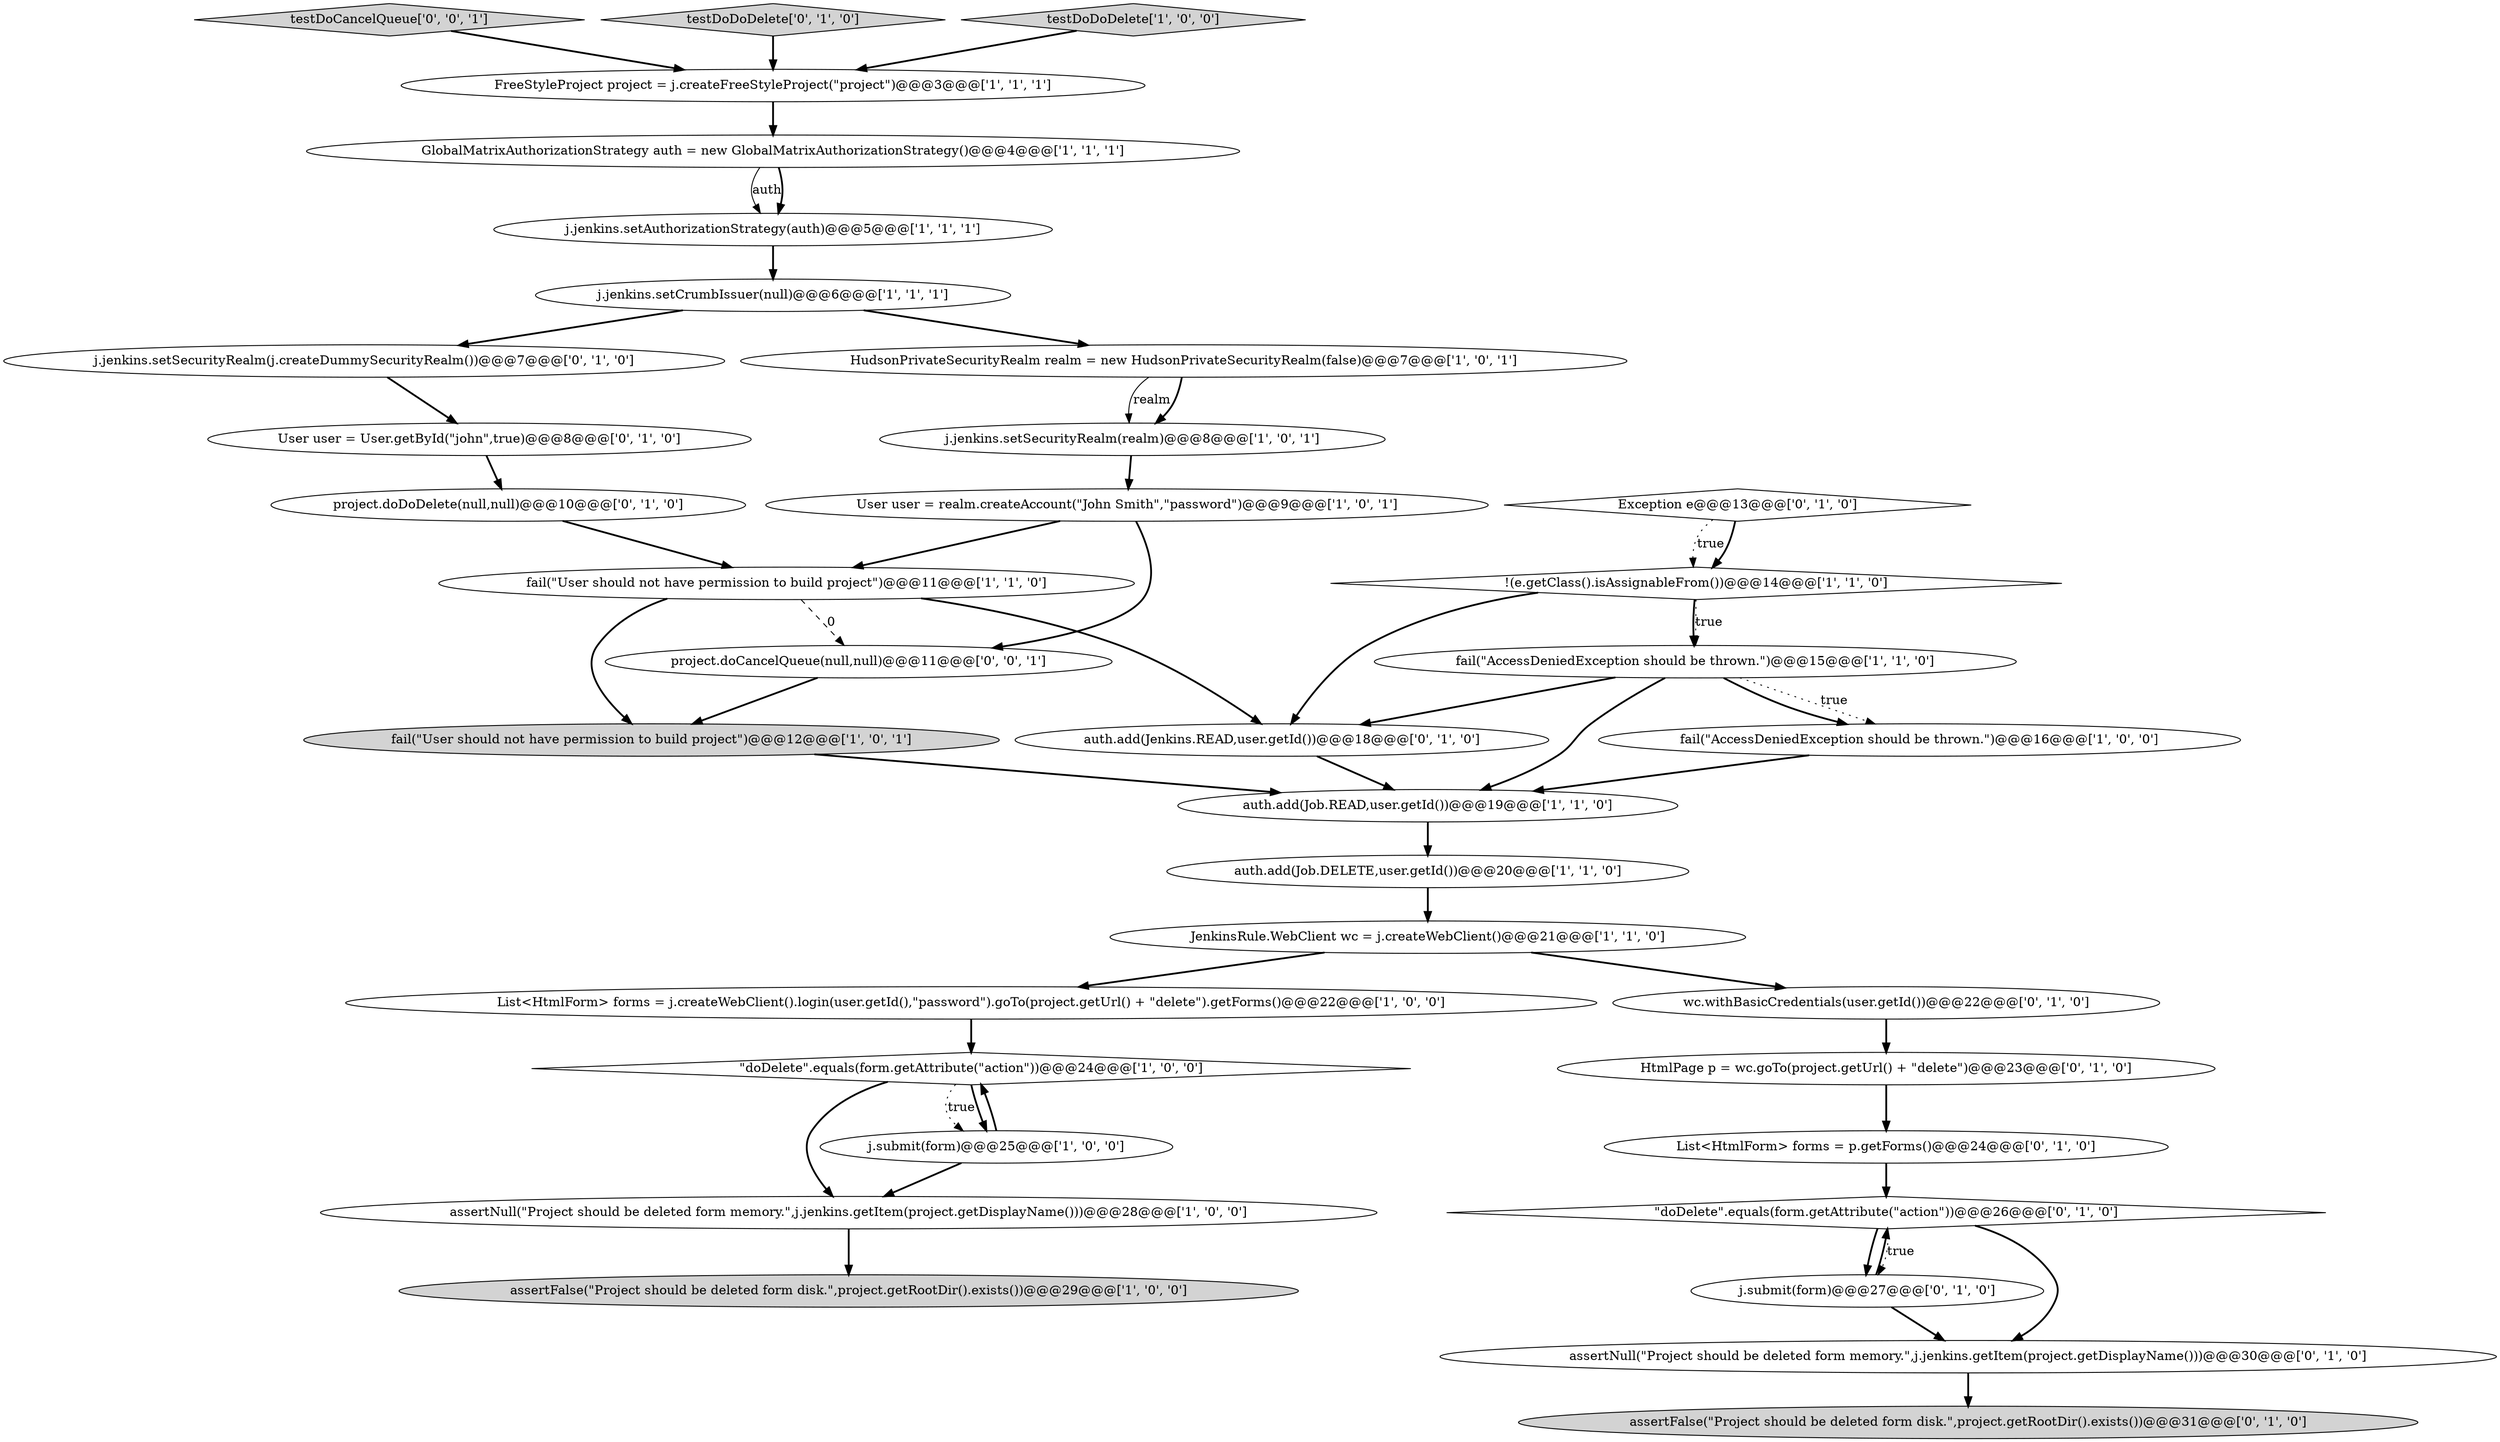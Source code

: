 digraph {
26 [style = filled, label = "auth.add(Jenkins.READ,user.getId())@@@18@@@['0', '1', '0']", fillcolor = white, shape = ellipse image = "AAA0AAABBB2BBB"];
24 [style = filled, label = "assertNull(\"Project should be deleted form memory.\",j.jenkins.getItem(project.getDisplayName()))@@@30@@@['0', '1', '0']", fillcolor = white, shape = ellipse image = "AAA0AAABBB2BBB"];
11 [style = filled, label = "FreeStyleProject project = j.createFreeStyleProject(\"project\")@@@3@@@['1', '1', '1']", fillcolor = white, shape = ellipse image = "AAA0AAABBB1BBB"];
20 [style = filled, label = "HudsonPrivateSecurityRealm realm = new HudsonPrivateSecurityRealm(false)@@@7@@@['1', '0', '1']", fillcolor = white, shape = ellipse image = "AAA0AAABBB1BBB"];
7 [style = filled, label = "fail(\"User should not have permission to build project\")@@@11@@@['1', '1', '0']", fillcolor = white, shape = ellipse image = "AAA0AAABBB1BBB"];
34 [style = filled, label = "project.doCancelQueue(null,null)@@@11@@@['0', '0', '1']", fillcolor = white, shape = ellipse image = "AAA0AAABBB3BBB"];
30 [style = filled, label = "User user = User.getById(\"john\",true)@@@8@@@['0', '1', '0']", fillcolor = white, shape = ellipse image = "AAA0AAABBB2BBB"];
31 [style = filled, label = "List<HtmlForm> forms = p.getForms()@@@24@@@['0', '1', '0']", fillcolor = white, shape = ellipse image = "AAA1AAABBB2BBB"];
15 [style = filled, label = "fail(\"AccessDeniedException should be thrown.\")@@@16@@@['1', '0', '0']", fillcolor = white, shape = ellipse image = "AAA0AAABBB1BBB"];
10 [style = filled, label = "User user = realm.createAccount(\"John Smith\",\"password\")@@@9@@@['1', '0', '1']", fillcolor = white, shape = ellipse image = "AAA0AAABBB1BBB"];
21 [style = filled, label = "\"doDelete\".equals(form.getAttribute(\"action\"))@@@26@@@['0', '1', '0']", fillcolor = white, shape = diamond image = "AAA0AAABBB2BBB"];
14 [style = filled, label = "assertFalse(\"Project should be deleted form disk.\",project.getRootDir().exists())@@@29@@@['1', '0', '0']", fillcolor = lightgray, shape = ellipse image = "AAA0AAABBB1BBB"];
23 [style = filled, label = "j.submit(form)@@@27@@@['0', '1', '0']", fillcolor = white, shape = ellipse image = "AAA0AAABBB2BBB"];
35 [style = filled, label = "testDoCancelQueue['0', '0', '1']", fillcolor = lightgray, shape = diamond image = "AAA0AAABBB3BBB"];
28 [style = filled, label = "project.doDoDelete(null,null)@@@10@@@['0', '1', '0']", fillcolor = white, shape = ellipse image = "AAA0AAABBB2BBB"];
1 [style = filled, label = "\"doDelete\".equals(form.getAttribute(\"action\"))@@@24@@@['1', '0', '0']", fillcolor = white, shape = diamond image = "AAA0AAABBB1BBB"];
32 [style = filled, label = "testDoDoDelete['0', '1', '0']", fillcolor = lightgray, shape = diamond image = "AAA0AAABBB2BBB"];
4 [style = filled, label = "List<HtmlForm> forms = j.createWebClient().login(user.getId(),\"password\").goTo(project.getUrl() + \"delete\").getForms()@@@22@@@['1', '0', '0']", fillcolor = white, shape = ellipse image = "AAA0AAABBB1BBB"];
17 [style = filled, label = "!(e.getClass().isAssignableFrom())@@@14@@@['1', '1', '0']", fillcolor = white, shape = diamond image = "AAA0AAABBB1BBB"];
27 [style = filled, label = "j.jenkins.setSecurityRealm(j.createDummySecurityRealm())@@@7@@@['0', '1', '0']", fillcolor = white, shape = ellipse image = "AAA0AAABBB2BBB"];
2 [style = filled, label = "j.submit(form)@@@25@@@['1', '0', '0']", fillcolor = white, shape = ellipse image = "AAA0AAABBB1BBB"];
5 [style = filled, label = "j.jenkins.setCrumbIssuer(null)@@@6@@@['1', '1', '1']", fillcolor = white, shape = ellipse image = "AAA0AAABBB1BBB"];
9 [style = filled, label = "testDoDoDelete['1', '0', '0']", fillcolor = lightgray, shape = diamond image = "AAA0AAABBB1BBB"];
8 [style = filled, label = "auth.add(Job.READ,user.getId())@@@19@@@['1', '1', '0']", fillcolor = white, shape = ellipse image = "AAA0AAABBB1BBB"];
13 [style = filled, label = "JenkinsRule.WebClient wc = j.createWebClient()@@@21@@@['1', '1', '0']", fillcolor = white, shape = ellipse image = "AAA0AAABBB1BBB"];
25 [style = filled, label = "wc.withBasicCredentials(user.getId())@@@22@@@['0', '1', '0']", fillcolor = white, shape = ellipse image = "AAA1AAABBB2BBB"];
0 [style = filled, label = "fail(\"User should not have permission to build project\")@@@12@@@['1', '0', '1']", fillcolor = lightgray, shape = ellipse image = "AAA0AAABBB1BBB"];
3 [style = filled, label = "GlobalMatrixAuthorizationStrategy auth = new GlobalMatrixAuthorizationStrategy()@@@4@@@['1', '1', '1']", fillcolor = white, shape = ellipse image = "AAA0AAABBB1BBB"];
33 [style = filled, label = "HtmlPage p = wc.goTo(project.getUrl() + \"delete\")@@@23@@@['0', '1', '0']", fillcolor = white, shape = ellipse image = "AAA1AAABBB2BBB"];
19 [style = filled, label = "assertNull(\"Project should be deleted form memory.\",j.jenkins.getItem(project.getDisplayName()))@@@28@@@['1', '0', '0']", fillcolor = white, shape = ellipse image = "AAA0AAABBB1BBB"];
22 [style = filled, label = "assertFalse(\"Project should be deleted form disk.\",project.getRootDir().exists())@@@31@@@['0', '1', '0']", fillcolor = lightgray, shape = ellipse image = "AAA0AAABBB2BBB"];
16 [style = filled, label = "auth.add(Job.DELETE,user.getId())@@@20@@@['1', '1', '0']", fillcolor = white, shape = ellipse image = "AAA0AAABBB1BBB"];
12 [style = filled, label = "j.jenkins.setAuthorizationStrategy(auth)@@@5@@@['1', '1', '1']", fillcolor = white, shape = ellipse image = "AAA0AAABBB1BBB"];
18 [style = filled, label = "fail(\"AccessDeniedException should be thrown.\")@@@15@@@['1', '1', '0']", fillcolor = white, shape = ellipse image = "AAA0AAABBB1BBB"];
29 [style = filled, label = "Exception e@@@13@@@['0', '1', '0']", fillcolor = white, shape = diamond image = "AAA0AAABBB2BBB"];
6 [style = filled, label = "j.jenkins.setSecurityRealm(realm)@@@8@@@['1', '0', '1']", fillcolor = white, shape = ellipse image = "AAA0AAABBB1BBB"];
8->16 [style = bold, label=""];
31->21 [style = bold, label=""];
28->7 [style = bold, label=""];
20->6 [style = solid, label="realm"];
11->3 [style = bold, label=""];
17->18 [style = dotted, label="true"];
17->26 [style = bold, label=""];
18->15 [style = dotted, label="true"];
26->8 [style = bold, label=""];
3->12 [style = solid, label="auth"];
9->11 [style = bold, label=""];
13->4 [style = bold, label=""];
33->31 [style = bold, label=""];
20->6 [style = bold, label=""];
29->17 [style = dotted, label="true"];
23->24 [style = bold, label=""];
7->34 [style = dashed, label="0"];
17->18 [style = bold, label=""];
13->25 [style = bold, label=""];
7->26 [style = bold, label=""];
25->33 [style = bold, label=""];
32->11 [style = bold, label=""];
0->8 [style = bold, label=""];
21->23 [style = dotted, label="true"];
21->24 [style = bold, label=""];
16->13 [style = bold, label=""];
18->26 [style = bold, label=""];
34->0 [style = bold, label=""];
4->1 [style = bold, label=""];
24->22 [style = bold, label=""];
6->10 [style = bold, label=""];
23->21 [style = bold, label=""];
12->5 [style = bold, label=""];
10->7 [style = bold, label=""];
2->19 [style = bold, label=""];
3->12 [style = bold, label=""];
7->0 [style = bold, label=""];
2->1 [style = bold, label=""];
5->20 [style = bold, label=""];
5->27 [style = bold, label=""];
27->30 [style = bold, label=""];
29->17 [style = bold, label=""];
1->19 [style = bold, label=""];
30->28 [style = bold, label=""];
1->2 [style = dotted, label="true"];
19->14 [style = bold, label=""];
35->11 [style = bold, label=""];
18->8 [style = bold, label=""];
10->34 [style = bold, label=""];
21->23 [style = bold, label=""];
15->8 [style = bold, label=""];
1->2 [style = bold, label=""];
18->15 [style = bold, label=""];
}
